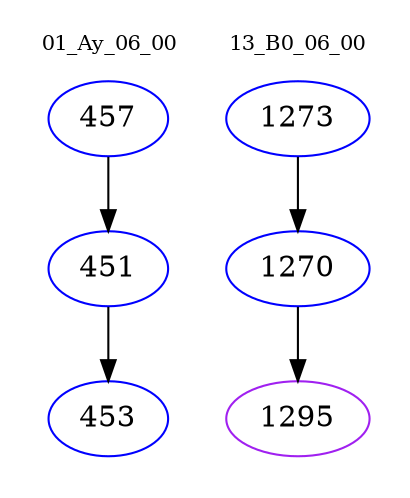 digraph{
subgraph cluster_0 {
color = white
label = "01_Ay_06_00";
fontsize=10;
T0_457 [label="457", color="blue"]
T0_457 -> T0_451 [color="black"]
T0_451 [label="451", color="blue"]
T0_451 -> T0_453 [color="black"]
T0_453 [label="453", color="blue"]
}
subgraph cluster_1 {
color = white
label = "13_B0_06_00";
fontsize=10;
T1_1273 [label="1273", color="blue"]
T1_1273 -> T1_1270 [color="black"]
T1_1270 [label="1270", color="blue"]
T1_1270 -> T1_1295 [color="black"]
T1_1295 [label="1295", color="purple"]
}
}
